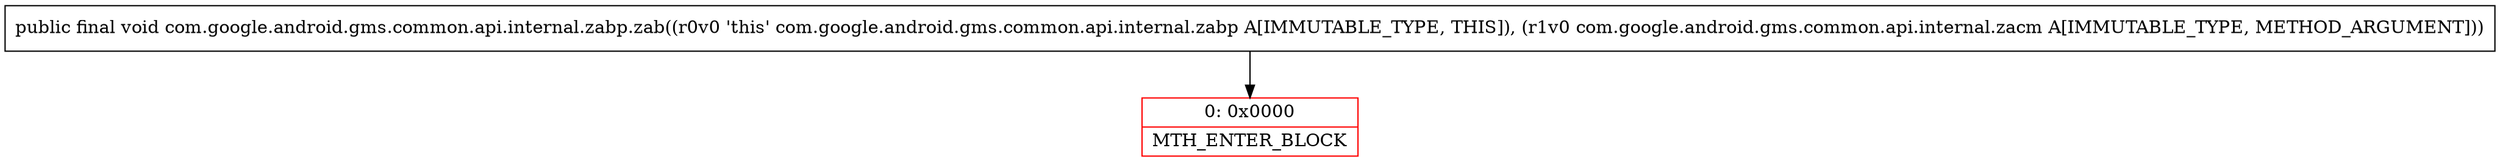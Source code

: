 digraph "CFG forcom.google.android.gms.common.api.internal.zabp.zab(Lcom\/google\/android\/gms\/common\/api\/internal\/zacm;)V" {
subgraph cluster_Region_1672698738 {
label = "R(0)";
node [shape=record,color=blue];
}
Node_0 [shape=record,color=red,label="{0\:\ 0x0000|MTH_ENTER_BLOCK\l}"];
MethodNode[shape=record,label="{public final void com.google.android.gms.common.api.internal.zabp.zab((r0v0 'this' com.google.android.gms.common.api.internal.zabp A[IMMUTABLE_TYPE, THIS]), (r1v0 com.google.android.gms.common.api.internal.zacm A[IMMUTABLE_TYPE, METHOD_ARGUMENT])) }"];
MethodNode -> Node_0;
}

